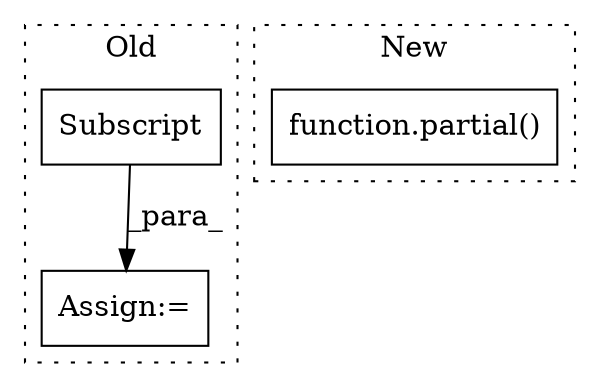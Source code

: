 digraph G {
subgraph cluster0 {
1 [label="Subscript" a="63" s="1632,0" l="48,0" shape="box"];
3 [label="Assign:=" a="68" s="1629" l="3" shape="box"];
label = "Old";
style="dotted";
}
subgraph cluster1 {
2 [label="function.partial()" a="75" s="1896,1920" l="8,13" shape="box"];
label = "New";
style="dotted";
}
1 -> 3 [label="_para_"];
}